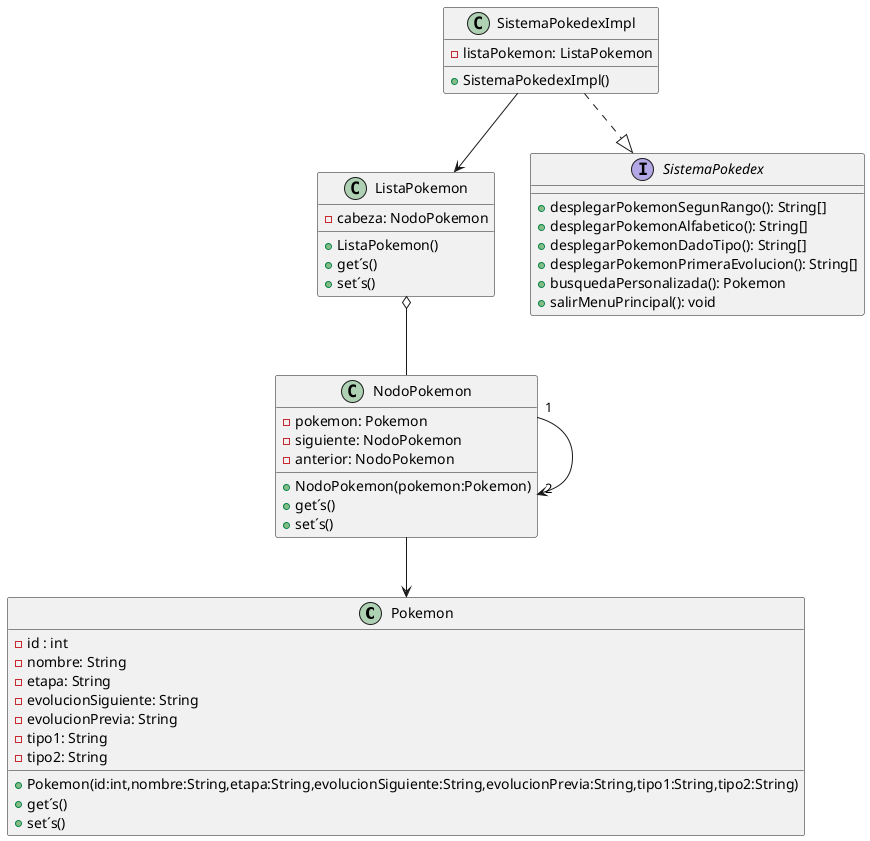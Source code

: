 @startuml
'https://plantuml.com/sequence-diagram
class Pokemon{
-id : int
-nombre: String
-etapa: String
-evolucionSiguiente: String
-evolucionPrevia: String
-tipo1: String
-tipo2: String
+Pokemon(id:int,nombre:String,etapa:String,evolucionSiguiente:String,evolucionPrevia:String,tipo1:String,tipo2:String)
+get´s()
+set´s()

}
class NodoPokemon{
-pokemon: Pokemon
-siguiente: NodoPokemon
-anterior: NodoPokemon
+NodoPokemon(pokemon:Pokemon)
+get´s()
+set´s()
}

class ListaPokemon{
-cabeza: NodoPokemon
+ListaPokemon()
+get´s()
+set´s()
}

interface SistemaPokedex{
+desplegarPokemonSegunRango(): String[]
+desplegarPokemonAlfabetico(): String[]
+desplegarPokemonDadoTipo(): String[]
+desplegarPokemonPrimeraEvolucion(): String[]
+busquedaPersonalizada(): Pokemon
+salirMenuPrincipal(): void
}
class SistemaPokedexImpl{
-listaPokemon: ListaPokemon
+SistemaPokedexImpl()
}

NodoPokemon "1" --> "2" NodoPokemon
ListaPokemon o-- NodoPokemon
SistemaPokedexImpl ..|> SistemaPokedex
SistemaPokedexImpl --> ListaPokemon
NodoPokemon --> Pokemon


@enduml
